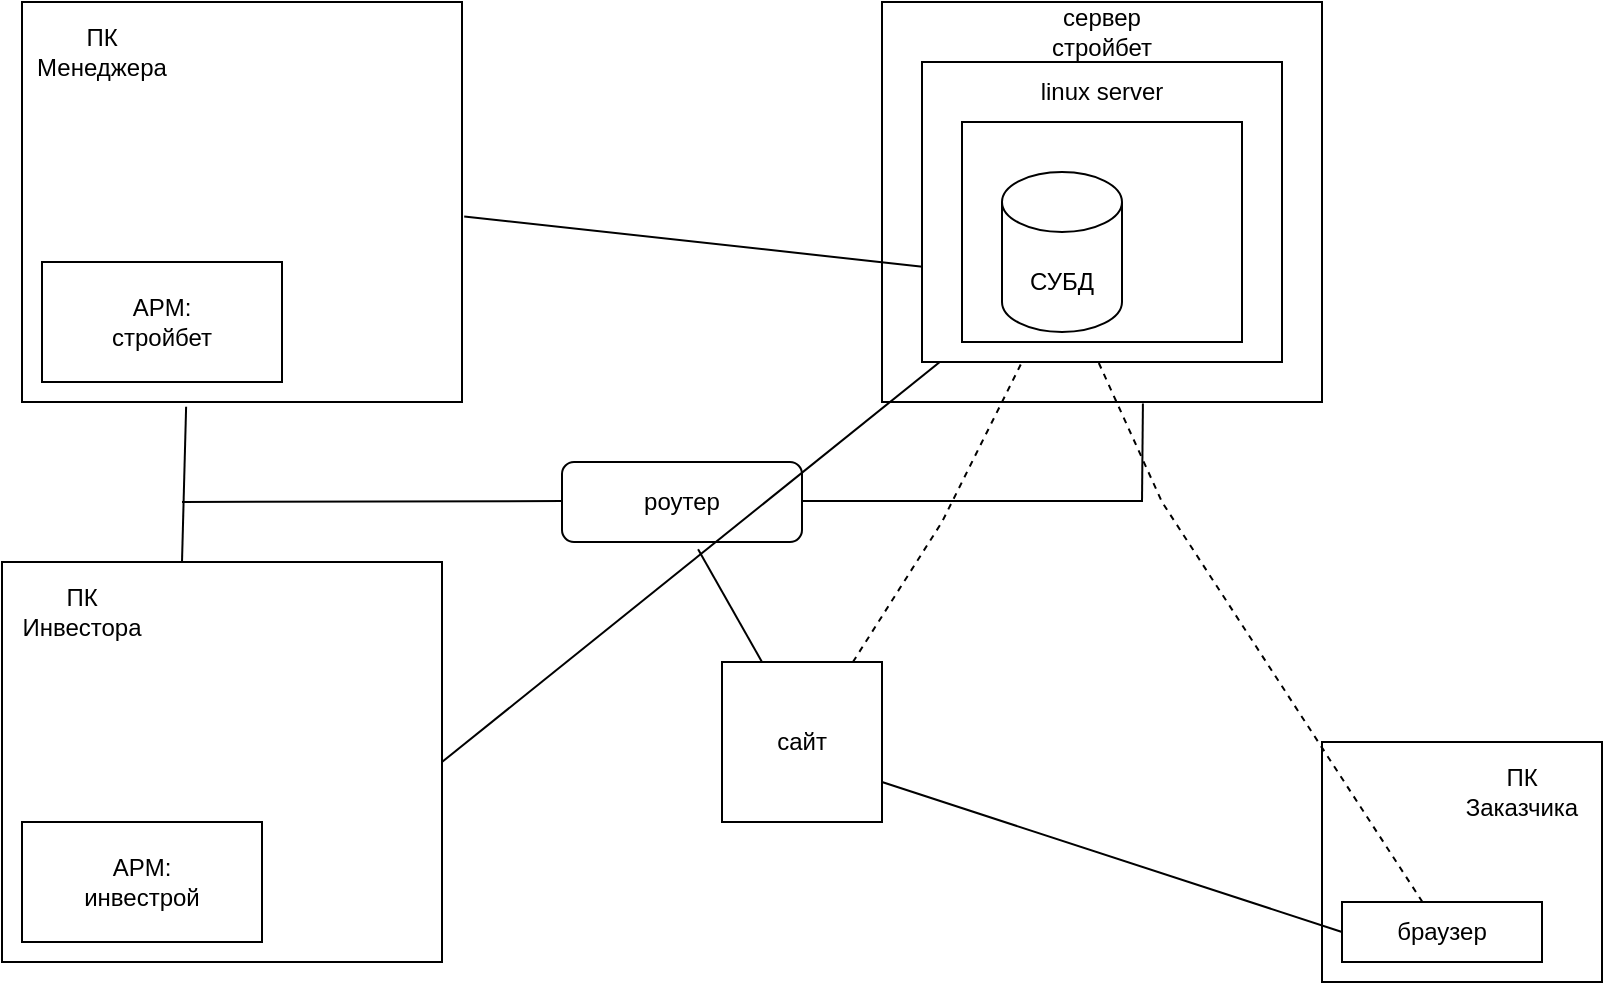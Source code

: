 <mxfile version="22.0.4" type="github">
  <diagram name="Страница — 1" id="_dJOqOqgwjPLGoxpS3Of">
    <mxGraphModel dx="1002" dy="569" grid="1" gridSize="10" guides="1" tooltips="1" connect="1" arrows="1" fold="1" page="0" pageScale="1" pageWidth="827" pageHeight="1169" math="0" shadow="0">
      <root>
        <mxCell id="0" />
        <mxCell id="1" parent="0" />
        <mxCell id="4PPBvnr6_l21Pf3fYFHr-2" value="" style="rounded=0;whiteSpace=wrap;html=1;" vertex="1" parent="1">
          <mxGeometry x="510" y="50" width="220" height="200" as="geometry" />
        </mxCell>
        <mxCell id="4PPBvnr6_l21Pf3fYFHr-3" value="" style="rounded=0;whiteSpace=wrap;html=1;" vertex="1" parent="1">
          <mxGeometry x="80" y="50" width="220" height="200" as="geometry" />
        </mxCell>
        <mxCell id="4PPBvnr6_l21Pf3fYFHr-4" value="" style="rounded=0;whiteSpace=wrap;html=1;" vertex="1" parent="1">
          <mxGeometry x="70" y="330" width="220" height="200" as="geometry" />
        </mxCell>
        <mxCell id="4PPBvnr6_l21Pf3fYFHr-6" value="" style="rounded=1;whiteSpace=wrap;html=1;" vertex="1" parent="1">
          <mxGeometry x="350" y="280" width="120" height="40" as="geometry" />
        </mxCell>
        <mxCell id="4PPBvnr6_l21Pf3fYFHr-7" value="роутер" style="text;strokeColor=none;align=center;fillColor=none;html=1;verticalAlign=middle;whiteSpace=wrap;rounded=0;" vertex="1" parent="1">
          <mxGeometry x="380" y="285" width="60" height="30" as="geometry" />
        </mxCell>
        <mxCell id="4PPBvnr6_l21Pf3fYFHr-8" value="" style="endArrow=none;html=1;rounded=0;" edge="1" parent="1">
          <mxGeometry width="50" height="50" relative="1" as="geometry">
            <mxPoint x="160" y="300" as="sourcePoint" />
            <mxPoint x="350" y="299.5" as="targetPoint" />
          </mxGeometry>
        </mxCell>
        <mxCell id="4PPBvnr6_l21Pf3fYFHr-9" value="" style="endArrow=none;html=1;rounded=0;" edge="1" parent="1">
          <mxGeometry width="50" height="50" relative="1" as="geometry">
            <mxPoint x="470" y="299.5" as="sourcePoint" />
            <mxPoint x="640" y="299.5" as="targetPoint" />
          </mxGeometry>
        </mxCell>
        <mxCell id="4PPBvnr6_l21Pf3fYFHr-10" value="" style="endArrow=none;html=1;rounded=0;entryX=0.373;entryY=1.012;entryDx=0;entryDy=0;entryPerimeter=0;" edge="1" parent="1" target="4PPBvnr6_l21Pf3fYFHr-3">
          <mxGeometry width="50" height="50" relative="1" as="geometry">
            <mxPoint x="160" y="330" as="sourcePoint" />
            <mxPoint x="160" y="260" as="targetPoint" />
          </mxGeometry>
        </mxCell>
        <mxCell id="4PPBvnr6_l21Pf3fYFHr-11" value="" style="endArrow=none;html=1;rounded=0;entryX=0.593;entryY=1.004;entryDx=0;entryDy=0;entryPerimeter=0;" edge="1" parent="1" target="4PPBvnr6_l21Pf3fYFHr-2">
          <mxGeometry width="50" height="50" relative="1" as="geometry">
            <mxPoint x="640" y="300" as="sourcePoint" />
            <mxPoint x="642" y="272" as="targetPoint" />
          </mxGeometry>
        </mxCell>
        <mxCell id="4PPBvnr6_l21Pf3fYFHr-13" value="сервер стройбет" style="text;strokeColor=none;align=center;fillColor=none;html=1;verticalAlign=middle;whiteSpace=wrap;rounded=0;" vertex="1" parent="1">
          <mxGeometry x="590" y="50" width="60" height="30" as="geometry" />
        </mxCell>
        <mxCell id="4PPBvnr6_l21Pf3fYFHr-14" value="ПК Менеджера" style="text;strokeColor=none;align=center;fillColor=none;html=1;verticalAlign=middle;whiteSpace=wrap;rounded=0;" vertex="1" parent="1">
          <mxGeometry x="90" y="60" width="60" height="30" as="geometry" />
        </mxCell>
        <mxCell id="4PPBvnr6_l21Pf3fYFHr-15" value="ПК Инвестора" style="text;strokeColor=none;align=center;fillColor=none;html=1;verticalAlign=middle;whiteSpace=wrap;rounded=0;" vertex="1" parent="1">
          <mxGeometry x="80" y="340" width="60" height="30" as="geometry" />
        </mxCell>
        <mxCell id="4PPBvnr6_l21Pf3fYFHr-16" value="" style="rounded=0;whiteSpace=wrap;html=1;" vertex="1" parent="1">
          <mxGeometry x="730" y="420" width="140" height="120" as="geometry" />
        </mxCell>
        <mxCell id="4PPBvnr6_l21Pf3fYFHr-17" value="ПК Заказчика" style="text;strokeColor=none;align=center;fillColor=none;html=1;verticalAlign=middle;whiteSpace=wrap;rounded=0;" vertex="1" parent="1">
          <mxGeometry x="800" y="430" width="60" height="30" as="geometry" />
        </mxCell>
        <mxCell id="4PPBvnr6_l21Pf3fYFHr-18" value="" style="rounded=0;whiteSpace=wrap;html=1;" vertex="1" parent="1">
          <mxGeometry x="740" y="500" width="100" height="30" as="geometry" />
        </mxCell>
        <mxCell id="4PPBvnr6_l21Pf3fYFHr-19" value="браузер" style="text;strokeColor=none;align=center;fillColor=none;html=1;verticalAlign=middle;whiteSpace=wrap;rounded=0;" vertex="1" parent="1">
          <mxGeometry x="760" y="500" width="60" height="30" as="geometry" />
        </mxCell>
        <mxCell id="4PPBvnr6_l21Pf3fYFHr-20" value="" style="whiteSpace=wrap;html=1;aspect=fixed;" vertex="1" parent="1">
          <mxGeometry x="430" y="380" width="80" height="80" as="geometry" />
        </mxCell>
        <mxCell id="4PPBvnr6_l21Pf3fYFHr-21" value="сайт" style="text;strokeColor=none;align=center;fillColor=none;html=1;verticalAlign=middle;whiteSpace=wrap;rounded=0;" vertex="1" parent="1">
          <mxGeometry x="440" y="405" width="60" height="30" as="geometry" />
        </mxCell>
        <mxCell id="4PPBvnr6_l21Pf3fYFHr-22" value="" style="endArrow=none;html=1;rounded=0;exitX=0;exitY=0.5;exitDx=0;exitDy=0;entryX=1;entryY=0.75;entryDx=0;entryDy=0;" edge="1" parent="1" source="4PPBvnr6_l21Pf3fYFHr-18" target="4PPBvnr6_l21Pf3fYFHr-20">
          <mxGeometry width="50" height="50" relative="1" as="geometry">
            <mxPoint x="390" y="310" as="sourcePoint" />
            <mxPoint x="440" y="260" as="targetPoint" />
          </mxGeometry>
        </mxCell>
        <mxCell id="4PPBvnr6_l21Pf3fYFHr-23" value="" style="endArrow=none;html=1;rounded=0;exitX=0.25;exitY=0;exitDx=0;exitDy=0;entryX=0.567;entryY=1.09;entryDx=0;entryDy=0;entryPerimeter=0;" edge="1" parent="1" source="4PPBvnr6_l21Pf3fYFHr-20" target="4PPBvnr6_l21Pf3fYFHr-6">
          <mxGeometry width="50" height="50" relative="1" as="geometry">
            <mxPoint x="390" y="310" as="sourcePoint" />
            <mxPoint x="440" y="260" as="targetPoint" />
          </mxGeometry>
        </mxCell>
        <mxCell id="4PPBvnr6_l21Pf3fYFHr-24" value="" style="endArrow=none;dashed=1;html=1;rounded=0;" edge="1" parent="1" source="4PPBvnr6_l21Pf3fYFHr-20" target="4PPBvnr6_l21Pf3fYFHr-26">
          <mxGeometry width="50" height="50" relative="1" as="geometry">
            <mxPoint x="390" y="310" as="sourcePoint" />
            <mxPoint x="580" y="320" as="targetPoint" />
            <Array as="points">
              <mxPoint x="540" y="310" />
            </Array>
          </mxGeometry>
        </mxCell>
        <mxCell id="4PPBvnr6_l21Pf3fYFHr-25" value="" style="endArrow=none;dashed=1;html=1;rounded=0;" edge="1" parent="1" source="4PPBvnr6_l21Pf3fYFHr-19" target="4PPBvnr6_l21Pf3fYFHr-26">
          <mxGeometry width="50" height="50" relative="1" as="geometry">
            <mxPoint x="390" y="310" as="sourcePoint" />
            <mxPoint x="580" y="270" as="targetPoint" />
            <Array as="points">
              <mxPoint x="650" y="300" />
            </Array>
          </mxGeometry>
        </mxCell>
        <mxCell id="4PPBvnr6_l21Pf3fYFHr-27" value="" style="rounded=0;whiteSpace=wrap;html=1;" vertex="1" parent="1">
          <mxGeometry x="80" y="460" width="120" height="60" as="geometry" />
        </mxCell>
        <mxCell id="4PPBvnr6_l21Pf3fYFHr-28" value="APM: инвестрой" style="text;strokeColor=none;align=center;fillColor=none;html=1;verticalAlign=middle;whiteSpace=wrap;rounded=0;" vertex="1" parent="1">
          <mxGeometry x="110" y="475" width="60" height="30" as="geometry" />
        </mxCell>
        <mxCell id="4PPBvnr6_l21Pf3fYFHr-29" value="" style="rounded=0;whiteSpace=wrap;html=1;" vertex="1" parent="1">
          <mxGeometry x="90" y="180" width="120" height="60" as="geometry" />
        </mxCell>
        <mxCell id="4PPBvnr6_l21Pf3fYFHr-30" value="APM: стройбет" style="text;strokeColor=none;align=center;fillColor=none;html=1;verticalAlign=middle;whiteSpace=wrap;rounded=0;" vertex="1" parent="1">
          <mxGeometry x="120" y="195" width="60" height="30" as="geometry" />
        </mxCell>
        <mxCell id="4PPBvnr6_l21Pf3fYFHr-31" value="" style="endArrow=none;html=1;rounded=0;exitX=1.005;exitY=0.536;exitDx=0;exitDy=0;exitPerimeter=0;" edge="1" parent="1" source="4PPBvnr6_l21Pf3fYFHr-3" target="4PPBvnr6_l21Pf3fYFHr-26">
          <mxGeometry width="50" height="50" relative="1" as="geometry">
            <mxPoint x="390" y="310" as="sourcePoint" />
            <mxPoint x="360" y="150" as="targetPoint" />
          </mxGeometry>
        </mxCell>
        <mxCell id="4PPBvnr6_l21Pf3fYFHr-32" value="" style="endArrow=none;html=1;rounded=0;exitX=1;exitY=0.5;exitDx=0;exitDy=0;entryX=0;entryY=0.75;entryDx=0;entryDy=0;" edge="1" parent="1" source="4PPBvnr6_l21Pf3fYFHr-4" target="4PPBvnr6_l21Pf3fYFHr-26">
          <mxGeometry width="50" height="50" relative="1" as="geometry">
            <mxPoint x="390" y="310" as="sourcePoint" />
            <mxPoint x="480" y="250" as="targetPoint" />
          </mxGeometry>
        </mxCell>
        <mxCell id="4PPBvnr6_l21Pf3fYFHr-33" value="" style="rounded=0;whiteSpace=wrap;html=1;" vertex="1" parent="1">
          <mxGeometry x="530" y="80" width="180" height="150" as="geometry" />
        </mxCell>
        <mxCell id="4PPBvnr6_l21Pf3fYFHr-35" value="" style="rounded=0;whiteSpace=wrap;html=1;" vertex="1" parent="1">
          <mxGeometry x="550" y="110" width="140" height="110" as="geometry" />
        </mxCell>
        <mxCell id="4PPBvnr6_l21Pf3fYFHr-12" value="" style="shape=cylinder3;whiteSpace=wrap;html=1;boundedLbl=1;backgroundOutline=1;size=15;" vertex="1" parent="1">
          <mxGeometry x="570" y="135" width="60" height="80" as="geometry" />
        </mxCell>
        <mxCell id="4PPBvnr6_l21Pf3fYFHr-26" value="СУБД" style="text;strokeColor=none;align=center;fillColor=none;html=1;verticalAlign=middle;whiteSpace=wrap;rounded=0;" vertex="1" parent="1">
          <mxGeometry x="570" y="160" width="60" height="60" as="geometry" />
        </mxCell>
        <mxCell id="4PPBvnr6_l21Pf3fYFHr-36" value="linux server" style="text;strokeColor=none;align=center;fillColor=none;html=1;verticalAlign=middle;whiteSpace=wrap;rounded=0;" vertex="1" parent="1">
          <mxGeometry x="570" y="80" width="100" height="30" as="geometry" />
        </mxCell>
      </root>
    </mxGraphModel>
  </diagram>
</mxfile>
